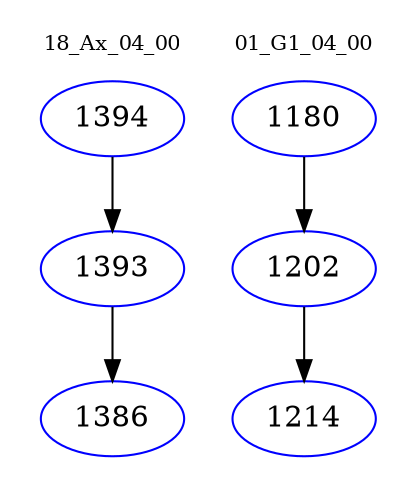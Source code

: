 digraph{
subgraph cluster_0 {
color = white
label = "18_Ax_04_00";
fontsize=10;
T0_1394 [label="1394", color="blue"]
T0_1394 -> T0_1393 [color="black"]
T0_1393 [label="1393", color="blue"]
T0_1393 -> T0_1386 [color="black"]
T0_1386 [label="1386", color="blue"]
}
subgraph cluster_1 {
color = white
label = "01_G1_04_00";
fontsize=10;
T1_1180 [label="1180", color="blue"]
T1_1180 -> T1_1202 [color="black"]
T1_1202 [label="1202", color="blue"]
T1_1202 -> T1_1214 [color="black"]
T1_1214 [label="1214", color="blue"]
}
}
